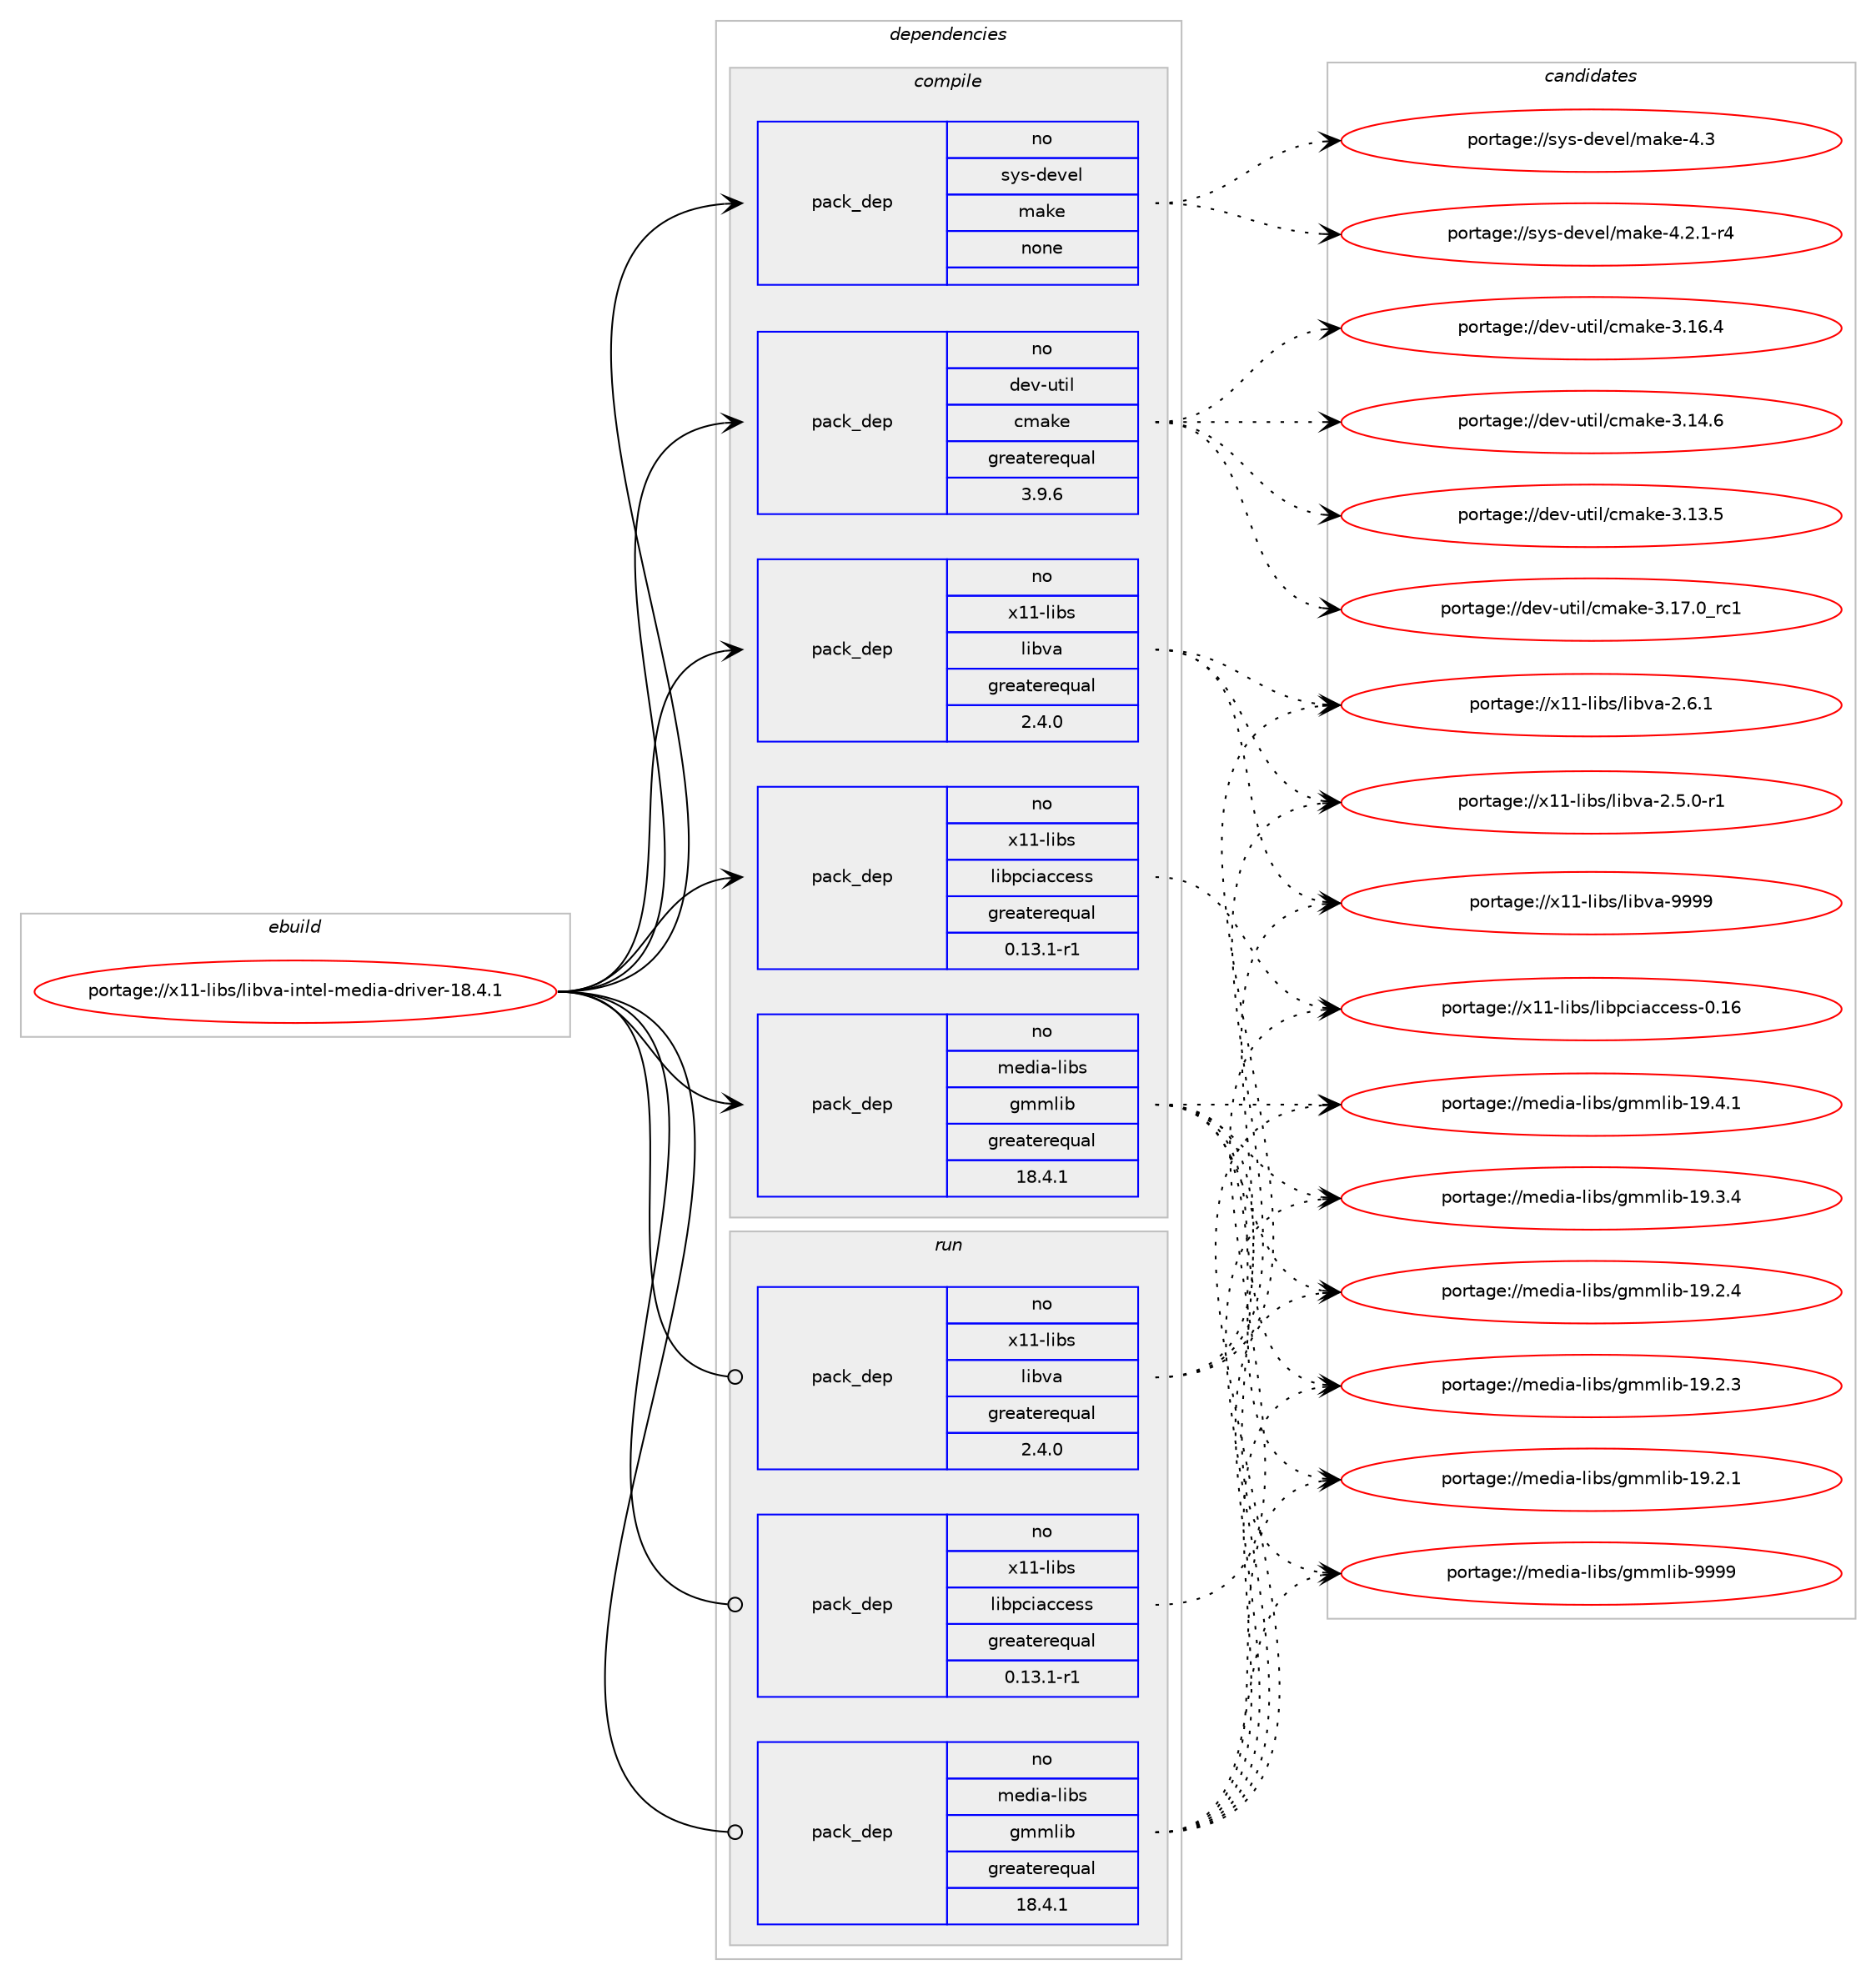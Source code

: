digraph prolog {

# *************
# Graph options
# *************

newrank=true;
concentrate=true;
compound=true;
graph [rankdir=LR,fontname=Helvetica,fontsize=10,ranksep=1.5];#, ranksep=2.5, nodesep=0.2];
edge  [arrowhead=vee];
node  [fontname=Helvetica,fontsize=10];

# **********
# The ebuild
# **********

subgraph cluster_leftcol {
color=gray;
rank=same;
label=<<i>ebuild</i>>;
id [label="portage://x11-libs/libva-intel-media-driver-18.4.1", color=red, width=4, href="../x11-libs/libva-intel-media-driver-18.4.1.svg"];
}

# ****************
# The dependencies
# ****************

subgraph cluster_midcol {
color=gray;
label=<<i>dependencies</i>>;
subgraph cluster_compile {
fillcolor="#eeeeee";
style=filled;
label=<<i>compile</i>>;
subgraph pack14661 {
dependency17320 [label=<<TABLE BORDER="0" CELLBORDER="1" CELLSPACING="0" CELLPADDING="4" WIDTH="220"><TR><TD ROWSPAN="6" CELLPADDING="30">pack_dep</TD></TR><TR><TD WIDTH="110">no</TD></TR><TR><TD>dev-util</TD></TR><TR><TD>cmake</TD></TR><TR><TD>greaterequal</TD></TR><TR><TD>3.9.6</TD></TR></TABLE>>, shape=none, color=blue];
}
id:e -> dependency17320:w [weight=20,style="solid",arrowhead="vee"];
subgraph pack14662 {
dependency17321 [label=<<TABLE BORDER="0" CELLBORDER="1" CELLSPACING="0" CELLPADDING="4" WIDTH="220"><TR><TD ROWSPAN="6" CELLPADDING="30">pack_dep</TD></TR><TR><TD WIDTH="110">no</TD></TR><TR><TD>media-libs</TD></TR><TR><TD>gmmlib</TD></TR><TR><TD>greaterequal</TD></TR><TR><TD>18.4.1</TD></TR></TABLE>>, shape=none, color=blue];
}
id:e -> dependency17321:w [weight=20,style="solid",arrowhead="vee"];
subgraph pack14663 {
dependency17322 [label=<<TABLE BORDER="0" CELLBORDER="1" CELLSPACING="0" CELLPADDING="4" WIDTH="220"><TR><TD ROWSPAN="6" CELLPADDING="30">pack_dep</TD></TR><TR><TD WIDTH="110">no</TD></TR><TR><TD>sys-devel</TD></TR><TR><TD>make</TD></TR><TR><TD>none</TD></TR><TR><TD></TD></TR></TABLE>>, shape=none, color=blue];
}
id:e -> dependency17322:w [weight=20,style="solid",arrowhead="vee"];
subgraph pack14664 {
dependency17323 [label=<<TABLE BORDER="0" CELLBORDER="1" CELLSPACING="0" CELLPADDING="4" WIDTH="220"><TR><TD ROWSPAN="6" CELLPADDING="30">pack_dep</TD></TR><TR><TD WIDTH="110">no</TD></TR><TR><TD>x11-libs</TD></TR><TR><TD>libpciaccess</TD></TR><TR><TD>greaterequal</TD></TR><TR><TD>0.13.1-r1</TD></TR></TABLE>>, shape=none, color=blue];
}
id:e -> dependency17323:w [weight=20,style="solid",arrowhead="vee"];
subgraph pack14665 {
dependency17324 [label=<<TABLE BORDER="0" CELLBORDER="1" CELLSPACING="0" CELLPADDING="4" WIDTH="220"><TR><TD ROWSPAN="6" CELLPADDING="30">pack_dep</TD></TR><TR><TD WIDTH="110">no</TD></TR><TR><TD>x11-libs</TD></TR><TR><TD>libva</TD></TR><TR><TD>greaterequal</TD></TR><TR><TD>2.4.0</TD></TR></TABLE>>, shape=none, color=blue];
}
id:e -> dependency17324:w [weight=20,style="solid",arrowhead="vee"];
}
subgraph cluster_compileandrun {
fillcolor="#eeeeee";
style=filled;
label=<<i>compile and run</i>>;
}
subgraph cluster_run {
fillcolor="#eeeeee";
style=filled;
label=<<i>run</i>>;
subgraph pack14666 {
dependency17325 [label=<<TABLE BORDER="0" CELLBORDER="1" CELLSPACING="0" CELLPADDING="4" WIDTH="220"><TR><TD ROWSPAN="6" CELLPADDING="30">pack_dep</TD></TR><TR><TD WIDTH="110">no</TD></TR><TR><TD>media-libs</TD></TR><TR><TD>gmmlib</TD></TR><TR><TD>greaterequal</TD></TR><TR><TD>18.4.1</TD></TR></TABLE>>, shape=none, color=blue];
}
id:e -> dependency17325:w [weight=20,style="solid",arrowhead="odot"];
subgraph pack14667 {
dependency17326 [label=<<TABLE BORDER="0" CELLBORDER="1" CELLSPACING="0" CELLPADDING="4" WIDTH="220"><TR><TD ROWSPAN="6" CELLPADDING="30">pack_dep</TD></TR><TR><TD WIDTH="110">no</TD></TR><TR><TD>x11-libs</TD></TR><TR><TD>libpciaccess</TD></TR><TR><TD>greaterequal</TD></TR><TR><TD>0.13.1-r1</TD></TR></TABLE>>, shape=none, color=blue];
}
id:e -> dependency17326:w [weight=20,style="solid",arrowhead="odot"];
subgraph pack14668 {
dependency17327 [label=<<TABLE BORDER="0" CELLBORDER="1" CELLSPACING="0" CELLPADDING="4" WIDTH="220"><TR><TD ROWSPAN="6" CELLPADDING="30">pack_dep</TD></TR><TR><TD WIDTH="110">no</TD></TR><TR><TD>x11-libs</TD></TR><TR><TD>libva</TD></TR><TR><TD>greaterequal</TD></TR><TR><TD>2.4.0</TD></TR></TABLE>>, shape=none, color=blue];
}
id:e -> dependency17327:w [weight=20,style="solid",arrowhead="odot"];
}
}

# **************
# The candidates
# **************

subgraph cluster_choices {
rank=same;
color=gray;
label=<<i>candidates</i>>;

subgraph choice14661 {
color=black;
nodesep=1;
choice1001011184511711610510847991099710710145514649554648951149949 [label="portage://dev-util/cmake-3.17.0_rc1", color=red, width=4,href="../dev-util/cmake-3.17.0_rc1.svg"];
choice1001011184511711610510847991099710710145514649544652 [label="portage://dev-util/cmake-3.16.4", color=red, width=4,href="../dev-util/cmake-3.16.4.svg"];
choice1001011184511711610510847991099710710145514649524654 [label="portage://dev-util/cmake-3.14.6", color=red, width=4,href="../dev-util/cmake-3.14.6.svg"];
choice1001011184511711610510847991099710710145514649514653 [label="portage://dev-util/cmake-3.13.5", color=red, width=4,href="../dev-util/cmake-3.13.5.svg"];
dependency17320:e -> choice1001011184511711610510847991099710710145514649554648951149949:w [style=dotted,weight="100"];
dependency17320:e -> choice1001011184511711610510847991099710710145514649544652:w [style=dotted,weight="100"];
dependency17320:e -> choice1001011184511711610510847991099710710145514649524654:w [style=dotted,weight="100"];
dependency17320:e -> choice1001011184511711610510847991099710710145514649514653:w [style=dotted,weight="100"];
}
subgraph choice14662 {
color=black;
nodesep=1;
choice10910110010597451081059811547103109109108105984557575757 [label="portage://media-libs/gmmlib-9999", color=red, width=4,href="../media-libs/gmmlib-9999.svg"];
choice109101100105974510810598115471031091091081059845495746524649 [label="portage://media-libs/gmmlib-19.4.1", color=red, width=4,href="../media-libs/gmmlib-19.4.1.svg"];
choice109101100105974510810598115471031091091081059845495746514652 [label="portage://media-libs/gmmlib-19.3.4", color=red, width=4,href="../media-libs/gmmlib-19.3.4.svg"];
choice109101100105974510810598115471031091091081059845495746504652 [label="portage://media-libs/gmmlib-19.2.4", color=red, width=4,href="../media-libs/gmmlib-19.2.4.svg"];
choice109101100105974510810598115471031091091081059845495746504651 [label="portage://media-libs/gmmlib-19.2.3", color=red, width=4,href="../media-libs/gmmlib-19.2.3.svg"];
choice109101100105974510810598115471031091091081059845495746504649 [label="portage://media-libs/gmmlib-19.2.1", color=red, width=4,href="../media-libs/gmmlib-19.2.1.svg"];
dependency17321:e -> choice10910110010597451081059811547103109109108105984557575757:w [style=dotted,weight="100"];
dependency17321:e -> choice109101100105974510810598115471031091091081059845495746524649:w [style=dotted,weight="100"];
dependency17321:e -> choice109101100105974510810598115471031091091081059845495746514652:w [style=dotted,weight="100"];
dependency17321:e -> choice109101100105974510810598115471031091091081059845495746504652:w [style=dotted,weight="100"];
dependency17321:e -> choice109101100105974510810598115471031091091081059845495746504651:w [style=dotted,weight="100"];
dependency17321:e -> choice109101100105974510810598115471031091091081059845495746504649:w [style=dotted,weight="100"];
}
subgraph choice14663 {
color=black;
nodesep=1;
choice11512111545100101118101108471099710710145524651 [label="portage://sys-devel/make-4.3", color=red, width=4,href="../sys-devel/make-4.3.svg"];
choice1151211154510010111810110847109971071014552465046494511452 [label="portage://sys-devel/make-4.2.1-r4", color=red, width=4,href="../sys-devel/make-4.2.1-r4.svg"];
dependency17322:e -> choice11512111545100101118101108471099710710145524651:w [style=dotted,weight="100"];
dependency17322:e -> choice1151211154510010111810110847109971071014552465046494511452:w [style=dotted,weight="100"];
}
subgraph choice14664 {
color=black;
nodesep=1;
choice120494945108105981154710810598112991059799991011151154548464954 [label="portage://x11-libs/libpciaccess-0.16", color=red, width=4,href="../x11-libs/libpciaccess-0.16.svg"];
dependency17323:e -> choice120494945108105981154710810598112991059799991011151154548464954:w [style=dotted,weight="100"];
}
subgraph choice14665 {
color=black;
nodesep=1;
choice120494945108105981154710810598118974557575757 [label="portage://x11-libs/libva-9999", color=red, width=4,href="../x11-libs/libva-9999.svg"];
choice12049494510810598115471081059811897455046544649 [label="portage://x11-libs/libva-2.6.1", color=red, width=4,href="../x11-libs/libva-2.6.1.svg"];
choice120494945108105981154710810598118974550465346484511449 [label="portage://x11-libs/libva-2.5.0-r1", color=red, width=4,href="../x11-libs/libva-2.5.0-r1.svg"];
dependency17324:e -> choice120494945108105981154710810598118974557575757:w [style=dotted,weight="100"];
dependency17324:e -> choice12049494510810598115471081059811897455046544649:w [style=dotted,weight="100"];
dependency17324:e -> choice120494945108105981154710810598118974550465346484511449:w [style=dotted,weight="100"];
}
subgraph choice14666 {
color=black;
nodesep=1;
choice10910110010597451081059811547103109109108105984557575757 [label="portage://media-libs/gmmlib-9999", color=red, width=4,href="../media-libs/gmmlib-9999.svg"];
choice109101100105974510810598115471031091091081059845495746524649 [label="portage://media-libs/gmmlib-19.4.1", color=red, width=4,href="../media-libs/gmmlib-19.4.1.svg"];
choice109101100105974510810598115471031091091081059845495746514652 [label="portage://media-libs/gmmlib-19.3.4", color=red, width=4,href="../media-libs/gmmlib-19.3.4.svg"];
choice109101100105974510810598115471031091091081059845495746504652 [label="portage://media-libs/gmmlib-19.2.4", color=red, width=4,href="../media-libs/gmmlib-19.2.4.svg"];
choice109101100105974510810598115471031091091081059845495746504651 [label="portage://media-libs/gmmlib-19.2.3", color=red, width=4,href="../media-libs/gmmlib-19.2.3.svg"];
choice109101100105974510810598115471031091091081059845495746504649 [label="portage://media-libs/gmmlib-19.2.1", color=red, width=4,href="../media-libs/gmmlib-19.2.1.svg"];
dependency17325:e -> choice10910110010597451081059811547103109109108105984557575757:w [style=dotted,weight="100"];
dependency17325:e -> choice109101100105974510810598115471031091091081059845495746524649:w [style=dotted,weight="100"];
dependency17325:e -> choice109101100105974510810598115471031091091081059845495746514652:w [style=dotted,weight="100"];
dependency17325:e -> choice109101100105974510810598115471031091091081059845495746504652:w [style=dotted,weight="100"];
dependency17325:e -> choice109101100105974510810598115471031091091081059845495746504651:w [style=dotted,weight="100"];
dependency17325:e -> choice109101100105974510810598115471031091091081059845495746504649:w [style=dotted,weight="100"];
}
subgraph choice14667 {
color=black;
nodesep=1;
choice120494945108105981154710810598112991059799991011151154548464954 [label="portage://x11-libs/libpciaccess-0.16", color=red, width=4,href="../x11-libs/libpciaccess-0.16.svg"];
dependency17326:e -> choice120494945108105981154710810598112991059799991011151154548464954:w [style=dotted,weight="100"];
}
subgraph choice14668 {
color=black;
nodesep=1;
choice120494945108105981154710810598118974557575757 [label="portage://x11-libs/libva-9999", color=red, width=4,href="../x11-libs/libva-9999.svg"];
choice12049494510810598115471081059811897455046544649 [label="portage://x11-libs/libva-2.6.1", color=red, width=4,href="../x11-libs/libva-2.6.1.svg"];
choice120494945108105981154710810598118974550465346484511449 [label="portage://x11-libs/libva-2.5.0-r1", color=red, width=4,href="../x11-libs/libva-2.5.0-r1.svg"];
dependency17327:e -> choice120494945108105981154710810598118974557575757:w [style=dotted,weight="100"];
dependency17327:e -> choice12049494510810598115471081059811897455046544649:w [style=dotted,weight="100"];
dependency17327:e -> choice120494945108105981154710810598118974550465346484511449:w [style=dotted,weight="100"];
}
}

}
